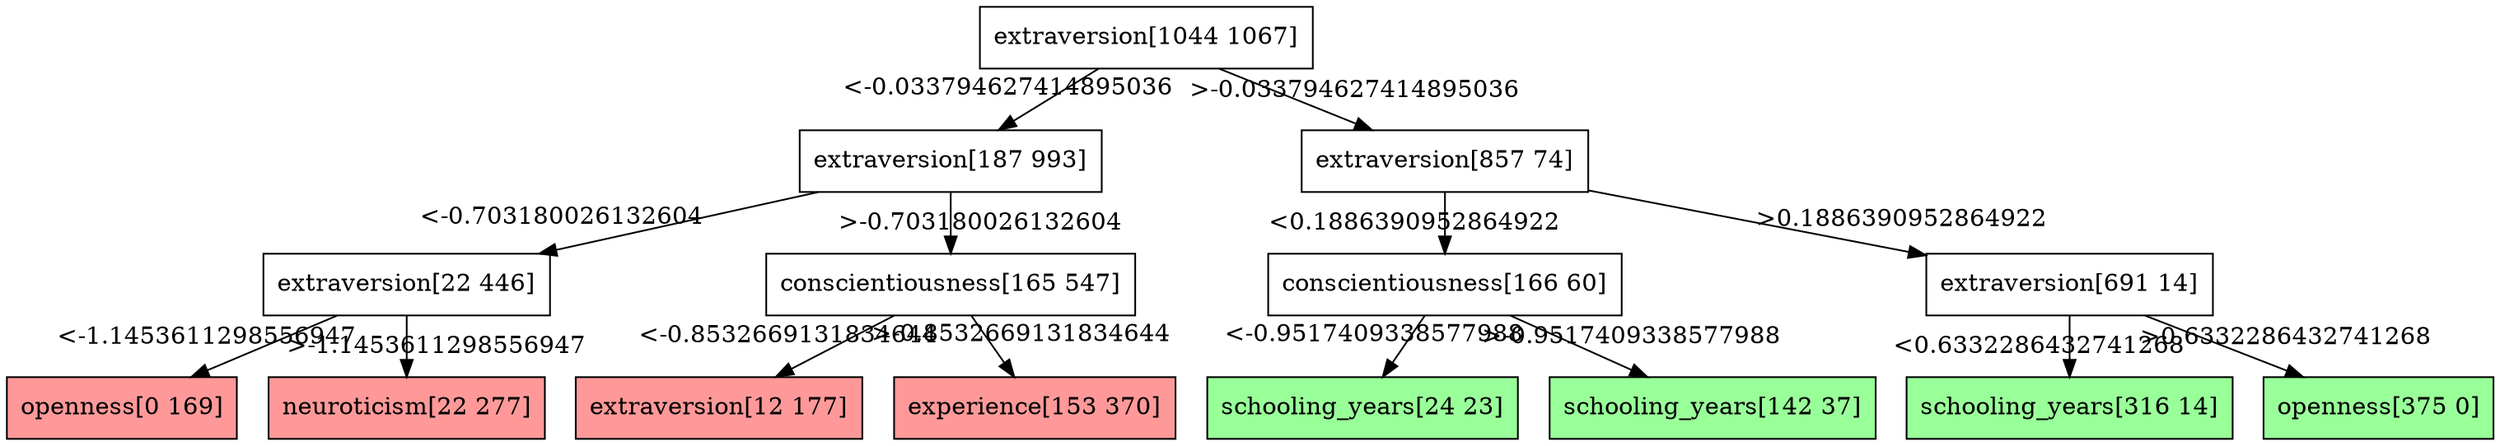 digraph Tree {
node [shape=box, style="filled", color="black"] ;
0 [ label="extraversion[1044 1067]" , fillcolor="#ffffff"] ;
1 [ label="extraversion[187 993]" , fillcolor="#ffffff"] ;
0->1 [labeldistance=2.5, labelangle=45, headlabel="<-0.033794627414895036"] ;
3 [ label="extraversion[22 446]" , fillcolor="#ffffff"] ;
1->3 [labeldistance=2.5, labelangle=45, headlabel="<-0.703180026132604"] ;
5 [ label="openness[0 169]" , fillcolor="#ff9999"] ;
3->5 [labeldistance=2.5, labelangle=45, headlabel="<-1.1453611298556947"] ;
6 [ label="neuroticism[22 277]" , fillcolor="#ff9999"] ;
3->6 [labeldistance=2.5, labelangle=-45, headlabel=">-1.1453611298556947"] ;
4 [ label="conscientiousness[165 547]" , fillcolor="#ffffff"] ;
1->4 [labeldistance=2.5, labelangle=-45, headlabel=">-0.703180026132604"] ;
7 [ label="extraversion[12 177]" , fillcolor="#ff9999"] ;
4->7 [labeldistance=2.5, labelangle=45, headlabel="<-0.8532669131834644"] ;
8 [ label="experience[153 370]" , fillcolor="#ff9999"] ;
4->8 [labeldistance=2.5, labelangle=-45, headlabel=">-0.8532669131834644"] ;
2 [ label="extraversion[857 74]" , fillcolor="#ffffff"] ;
0->2 [labeldistance=2.5, labelangle=-45, headlabel=">-0.033794627414895036"] ;
9 [ label="conscientiousness[166 60]" , fillcolor="#ffffff"] ;
2->9 [labeldistance=2.5, labelangle=45, headlabel="<0.1886390952864922"] ;
11 [ label="schooling_years[24 23]" , fillcolor="#99ff99"] ;
9->11 [labeldistance=2.5, labelangle=45, headlabel="<-0.9517409338577988"] ;
12 [ label="schooling_years[142 37]" , fillcolor="#99ff99"] ;
9->12 [labeldistance=2.5, labelangle=-45, headlabel=">-0.9517409338577988"] ;
10 [ label="extraversion[691 14]" , fillcolor="#ffffff"] ;
2->10 [labeldistance=2.5, labelangle=-45, headlabel=">0.1886390952864922"] ;
13 [ label="schooling_years[316 14]" , fillcolor="#99ff99"] ;
10->13 [labeldistance=2.5, labelangle=45, headlabel="<0.6332286432741268"] ;
14 [ label="openness[375 0]" , fillcolor="#99ff99"] ;
10->14 [labeldistance=2.5, labelangle=-45, headlabel=">0.6332286432741268"] ;
}